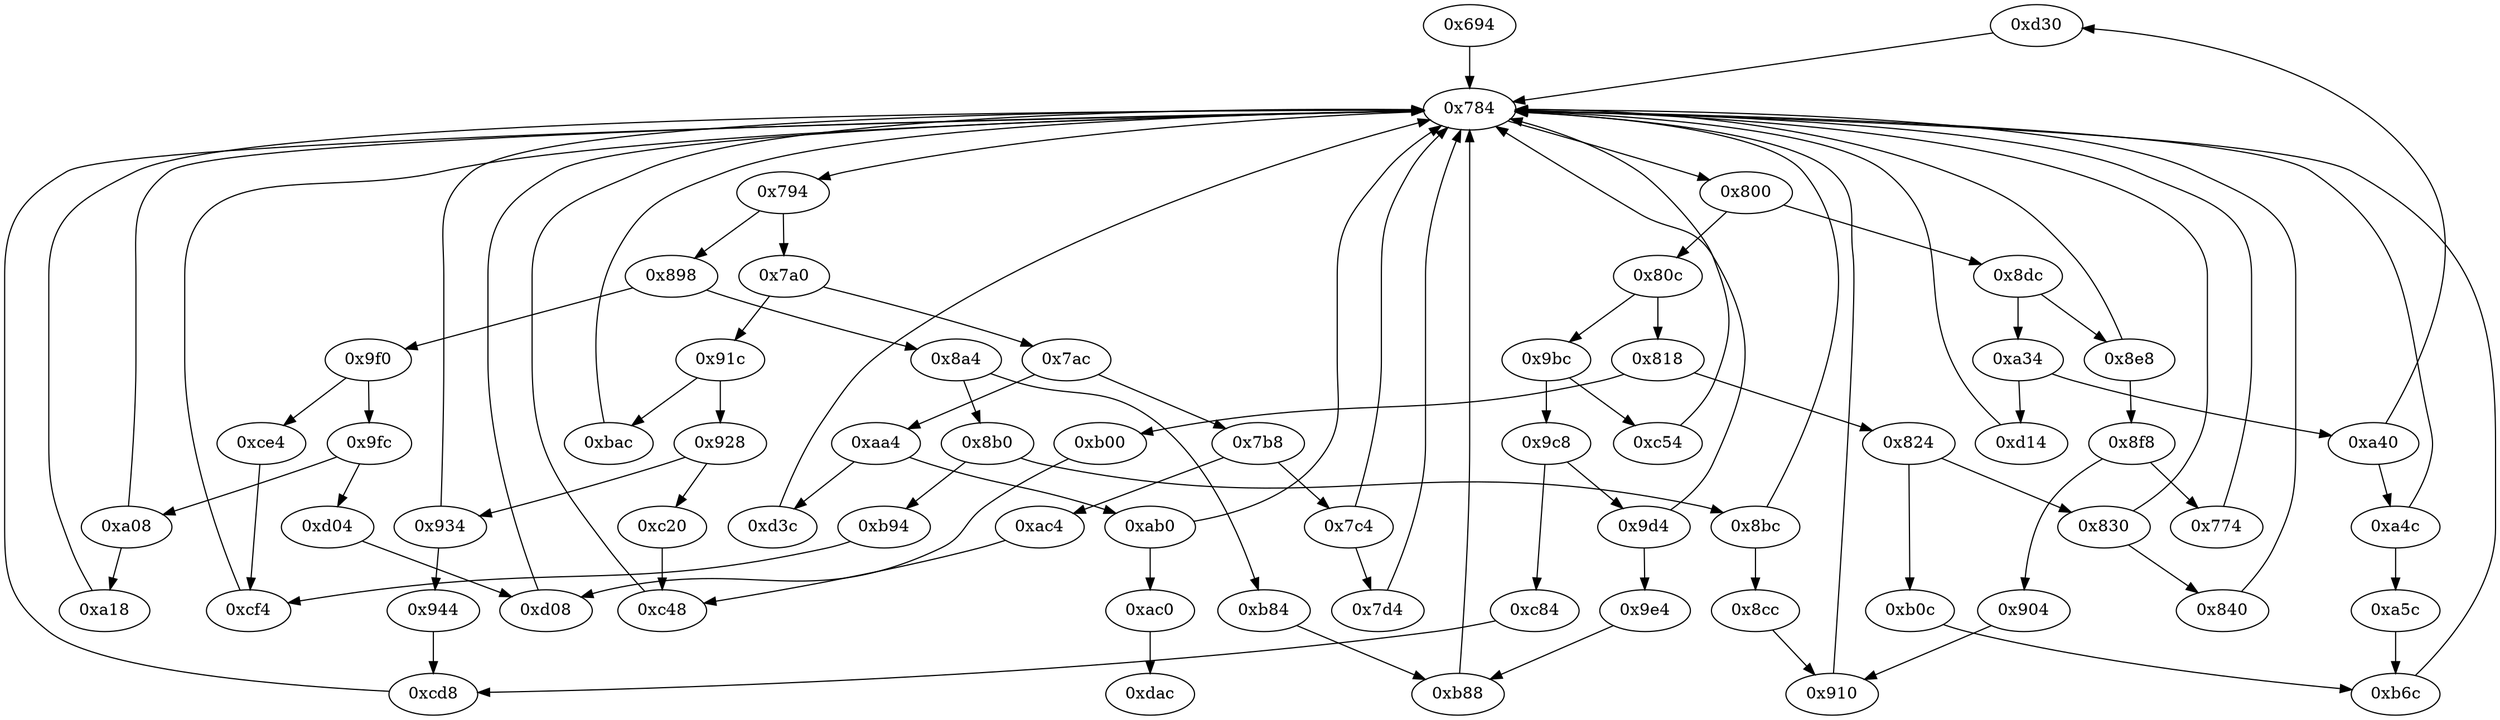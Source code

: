 strict digraph "" {
	"0xd30"	 [opcode="[u'ldr', u'mov', u'b']"];
	"0x784"	 [opcode="[u'mov', u'ldr', u'cmp', u'b']"];
	"0xd30" -> "0x784";
	"0x9d4"	 [opcode="[u'ldr', u'cmp', u'mov', u'b']"];
	"0x9d4" -> "0x784";
	"0x9e4"	 [opcode="[u'ldr', u'mov', u'b']"];
	"0x9d4" -> "0x9e4";
	"0xa40"	 [opcode="[u'ldr', u'cmp', u'b']"];
	"0xa40" -> "0xd30";
	"0xa4c"	 [opcode="[u'ldr', u'cmp', u'mov', u'b']"];
	"0xa40" -> "0xa4c";
	"0xa08"	 [opcode="[u'ldr', u'cmp', u'mov', u'b']"];
	"0xa08" -> "0x784";
	"0xa18"	 [opcode="[u'ldr', u'ldr', u'ldr', u'ldr', u'ldr', u'ldr', u'b']"];
	"0xa08" -> "0xa18";
	"0x800"	 [opcode="[u'ldr', u'cmp', u'b']"];
	"0x784" -> "0x800";
	"0x794"	 [opcode="[u'ldr', u'cmp', u'b']"];
	"0x784" -> "0x794";
	"0xb00"	 [opcode="[u'ldr', u'add', u'b']"];
	"0xd08"	 [opcode="[u'ldr', u'str', u'b']"];
	"0xb00" -> "0xd08";
	"0x7a0"	 [opcode="[u'ldr', u'cmp', u'b']"];
	"0x91c"	 [opcode="[u'ldr', u'cmp', u'b']"];
	"0x7a0" -> "0x91c";
	"0x7ac"	 [opcode="[u'ldr', u'cmp', u'b']"];
	"0x7a0" -> "0x7ac";
	"0x8b0"	 [opcode="[u'ldr', u'cmp', u'b']"];
	"0x8bc"	 [opcode="[u'ldr', u'cmp', u'mov', u'b']"];
	"0x8b0" -> "0x8bc";
	"0xb94"	 [opcode="[u'ldr', u'ldr', u'ldrb', u'bl', u'ldr', u'b']"];
	"0x8b0" -> "0xb94";
	"0x944"	 [opcode="[u'sub', u'mov', u'ldr', u'str', u'mov', u'mov', u'cmp', u'ldr', u'mov', u'strb', u'ldr', u'ldr', u'ldr', u'cmp', u'mov', u'rsb', \
u'mvn', u'mul', u'ldr', u'mvn', u'mov', u'orr', u'cmn', u'mov', u'teq', u'ldr', u'mov', u'cmn', u'mov', u'b']"];
	"0xcd8"	 [opcode="[u'cmp', u'mov', u'b']"];
	"0x944" -> "0xcd8";
	"0x9f0"	 [opcode="[u'ldr', u'cmp', u'b']"];
	"0xce4"	 [opcode="[u'ldr', u'ldr', u'bl', u'ldr']"];
	"0x9f0" -> "0xce4";
	"0x9fc"	 [opcode="[u'ldr', u'cmp', u'b']"];
	"0x9f0" -> "0x9fc";
	"0x7c4"	 [opcode="[u'ldr', u'cmp', u'mov', u'b']"];
	"0x7c4" -> "0x784";
	"0x7d4"	 [opcode="[u'ldrb', u'ldrb', u'ldr', u'cmp', u'mov', u'mov', u'cmp', u'mov', u'teq', u'mov', u'b']"];
	"0x7c4" -> "0x7d4";
	"0xa5c"	 [opcode="[u'ldr', u'ldr', u'mov', u'ldr', u'ldr', u'sub', u'cmp', u'mul', u'mov', u'mvn', u'mov', u'orr', u'ldr', u'cmn', u'mov', u'teq', \
u'ldr', u'b']"];
	"0xb6c"	 [opcode="[u'mov', u'cmn', u'mov', u'cmp', u'mov', u'b']"];
	"0xa5c" -> "0xb6c";
	"0xc54"	 [opcode="[u'ldr', u'asr', u'add', u'bic', u'sub', u'str', u'ldr', u'ldr', u'ldr', u'cmp', u'mov', u'b']"];
	"0xc54" -> "0x784";
	"0xd14"	 [opcode="[u'str', u'ldr', u'ldr', u'ldr', u'cmp', u'mov', u'b']"];
	"0xd14" -> "0x784";
	"0xb88"	 [opcode="[u'ldr', u'str', u'b']"];
	"0xb88" -> "0x784";
	"0x8dc"	 [opcode="[u'ldr', u'cmp', u'b']"];
	"0x800" -> "0x8dc";
	"0x80c"	 [opcode="[u'ldr', u'cmp', u'b']"];
	"0x800" -> "0x80c";
	"0x824"	 [opcode="[u'ldr', u'cmp', u'b']"];
	"0xb0c"	 [opcode="[u'ldr', u'ldr', u'mov', u'sub', u'add', u'add', u'ldr', u'str', u'ldr', u'ldr', u'ldr', u'rsb', u'mvn', u'cmp', u'mul', u'mov', \
u'mvn', u'mov', u'orr', u'ldr', u'cmn', u'mov', u'teq', u'mov']"];
	"0x824" -> "0xb0c";
	"0x830"	 [opcode="[u'ldr', u'cmp', u'mov', u'b']"];
	"0x824" -> "0x830";
	"0x8cc"	 [opcode="[u'ldrb', u'ldr', u'ldr', u'b']"];
	"0x910"	 [opcode="[u'cmp', u'mov', u'b']"];
	"0x8cc" -> "0x910";
	"0x840"	 [opcode="[u'ldr', u'ldr', u'ldr', u'sub', u'mul', u'mov', u'eor', u'and', u'ldr', u'mov', u'ldr', u'cmp', u'mov', u'cmp', u'mov', u'mov', \
u'cmp', u'mov', u'mov', u'teq', u'mov', u'b']"];
	"0x840" -> "0x784";
	"0xcf4"	 [opcode="[u'ldr', u'rsb', u'mvn', u'b']"];
	"0xce4" -> "0xcf4";
	"0x928"	 [opcode="[u'ldr', u'cmp', u'b']"];
	"0x934"	 [opcode="[u'ldr', u'cmp', u'mov', u'b']"];
	"0x928" -> "0x934";
	"0xc20"	 [opcode="[u'ldr', u'str', u'ldr', u'ldr', u'ldr', u'ldrb', u'str', u'mov', u'str', u'ldr']"];
	"0x928" -> "0xc20";
	"0x9c8"	 [opcode="[u'ldr', u'cmp', u'b']"];
	"0x9c8" -> "0x9d4";
	"0xc84"	 [opcode="[u'ldr', u'mov', u'str', u'ldr', u'ldr', u'sub', u'mul', u'mov', u'eor', u'and', u'ldr', u'mov', u'ldr', u'cmp', u'mov', u'teq', \
u'ldr', u'mov', u'cmp', u'mov', u'mov']"];
	"0x9c8" -> "0xc84";
	"0x91c" -> "0x928";
	"0xbac"	 [opcode="[u'ldr', u'ldr', u'cmp', u'mov', u'strb', u'ldr', u'ldr', u'ldr', u'add', u'sub', u'sub', u'mul', u'mov', u'eor', u'and', u'ldr', \
u'ldr', u'mov', u'cmp', u'mov', u'cmp', u'mov', u'mov', u'cmp', u'mov', u'mov', u'teq', u'mov', u'b']"];
	"0x91c" -> "0xbac";
	"0xb84"	 [opcode="[u'mov']"];
	"0xb84" -> "0xb88";
	"0x9fc" -> "0xa08";
	"0xd04"	 [opcode="[u'ldr']"];
	"0x9fc" -> "0xd04";
	"0x8e8"	 [opcode="[u'ldr', u'cmp', u'mov', u'b']"];
	"0x8dc" -> "0x8e8";
	"0xa34"	 [opcode="[u'ldr', u'cmp', u'b']"];
	"0x8dc" -> "0xa34";
	"0x774"	 [opcode="[u'ldr', u'cmp', u'mov', u'mov']"];
	"0x774" -> "0x784";
	"0x8bc" -> "0x784";
	"0x8bc" -> "0x8cc";
	"0x7b8"	 [opcode="[u'ldr', u'cmp', u'b']"];
	"0x7ac" -> "0x7b8";
	"0xaa4"	 [opcode="[u'ldr', u'cmp', u'b']"];
	"0x7ac" -> "0xaa4";
	"0x9e4" -> "0xb88";
	"0x9bc"	 [opcode="[u'ldr', u'cmp', u'b']"];
	"0x9bc" -> "0xc54";
	"0x9bc" -> "0x9c8";
	"0x694"	 [opcode="[u'push', u'add', u'sub', u'str', u'ldr', u'str', u'mvn', u'ldr', u'ldr', u'str', u'ldr', u'ldr', u'ldr', u'sub', u'sub', u'add', \
u'mul', u'mov', u'eor', u'tst', u'ldr', u'mov', u'mov', u'strb', u'ldr', u'cmp', u'mov', u'strb', u'ldr', u'ldr', u'str', u'ldr', \
u'str', u'ldr', u'str', u'ldr', u'str', u'ldr', u'ldr', u'str', u'ldr', u'str', u'ldr', u'ldr', u'ldr', u'ldr', u'ldr', u'str', \
u'ldr', u'add', u'str', u'str', u'str', u'str', u'str', u'b']"];
	"0x694" -> "0x784";
	"0xac4"	 [opcode="[u'ldr', u'ldr', u'ldr', u'ldr', u'strb', u'ldr', u'add', u'add', u'sub', u'str', u'ldr', u'asr', u'add', u'asr', u'b']"];
	"0xc48"	 [opcode="[u'ldr', u'str', u'b']"];
	"0xac4" -> "0xc48";
	"0xc84" -> "0xcd8";
	"0xac0"	 [opcode="[u'b']"];
	"0xdac"	 [opcode="[u'ldr', u'ldr', u'ldr', u'ldr', u'ldr', u'sub', u'sub', u'pop']"];
	"0xac0" -> "0xdac";
	"0xb6c" -> "0x784";
	"0x794" -> "0x7a0";
	"0x898"	 [opcode="[u'ldr', u'cmp', u'b']"];
	"0x794" -> "0x898";
	"0x7b8" -> "0x7c4";
	"0x7b8" -> "0xac4";
	"0xd08" -> "0x784";
	"0x8e8" -> "0x784";
	"0x8f8"	 [opcode="[u'ldr', u'cmp', u'b']"];
	"0x8e8" -> "0x8f8";
	"0xa18" -> "0x784";
	"0xb94" -> "0xcf4";
	"0xab0"	 [opcode="[u'ldr', u'cmp', u'mov', u'b']"];
	"0xab0" -> "0x784";
	"0xab0" -> "0xac0";
	"0x898" -> "0x9f0";
	"0x8a4"	 [opcode="[u'ldr', u'cmp', u'b']"];
	"0x898" -> "0x8a4";
	"0xa34" -> "0xa40";
	"0xa34" -> "0xd14";
	"0xa4c" -> "0x784";
	"0xa4c" -> "0xa5c";
	"0xb0c" -> "0xb6c";
	"0xd04" -> "0xd08";
	"0x8f8" -> "0x774";
	"0x904"	 [opcode="[u'ldrb', u'ldr', u'ldr']"];
	"0x8f8" -> "0x904";
	"0x934" -> "0x784";
	"0x934" -> "0x944";
	"0xcd8" -> "0x784";
	"0x910" -> "0x784";
	"0xcf4" -> "0x784";
	"0x7d4" -> "0x784";
	"0xbac" -> "0x784";
	"0x830" -> "0x784";
	"0x830" -> "0x840";
	"0x8a4" -> "0x8b0";
	"0x8a4" -> "0xb84";
	"0x818"	 [opcode="[u'ldr', u'cmp', u'b']"];
	"0x818" -> "0xb00";
	"0x818" -> "0x824";
	"0x904" -> "0x910";
	"0xd3c"	 [opcode="[u'ldr', u'str', u'ldr', u'str', u'ldr', u'ldr', u'ldr', u'sub', u'sub', u'add', u'mul', u'mov', u'eor', u'and', u'ldr', u'mov', \
u'ldr', u'cmp', u'mov', u'cmp', u'mov', u'mov', u'cmp', u'mov', u'mov', u'teq', u'mov', u'b']"];
	"0xd3c" -> "0x784";
	"0xc20" -> "0xc48";
	"0x80c" -> "0x9bc";
	"0x80c" -> "0x818";
	"0xaa4" -> "0xab0";
	"0xaa4" -> "0xd3c";
	"0xc48" -> "0x784";
}
